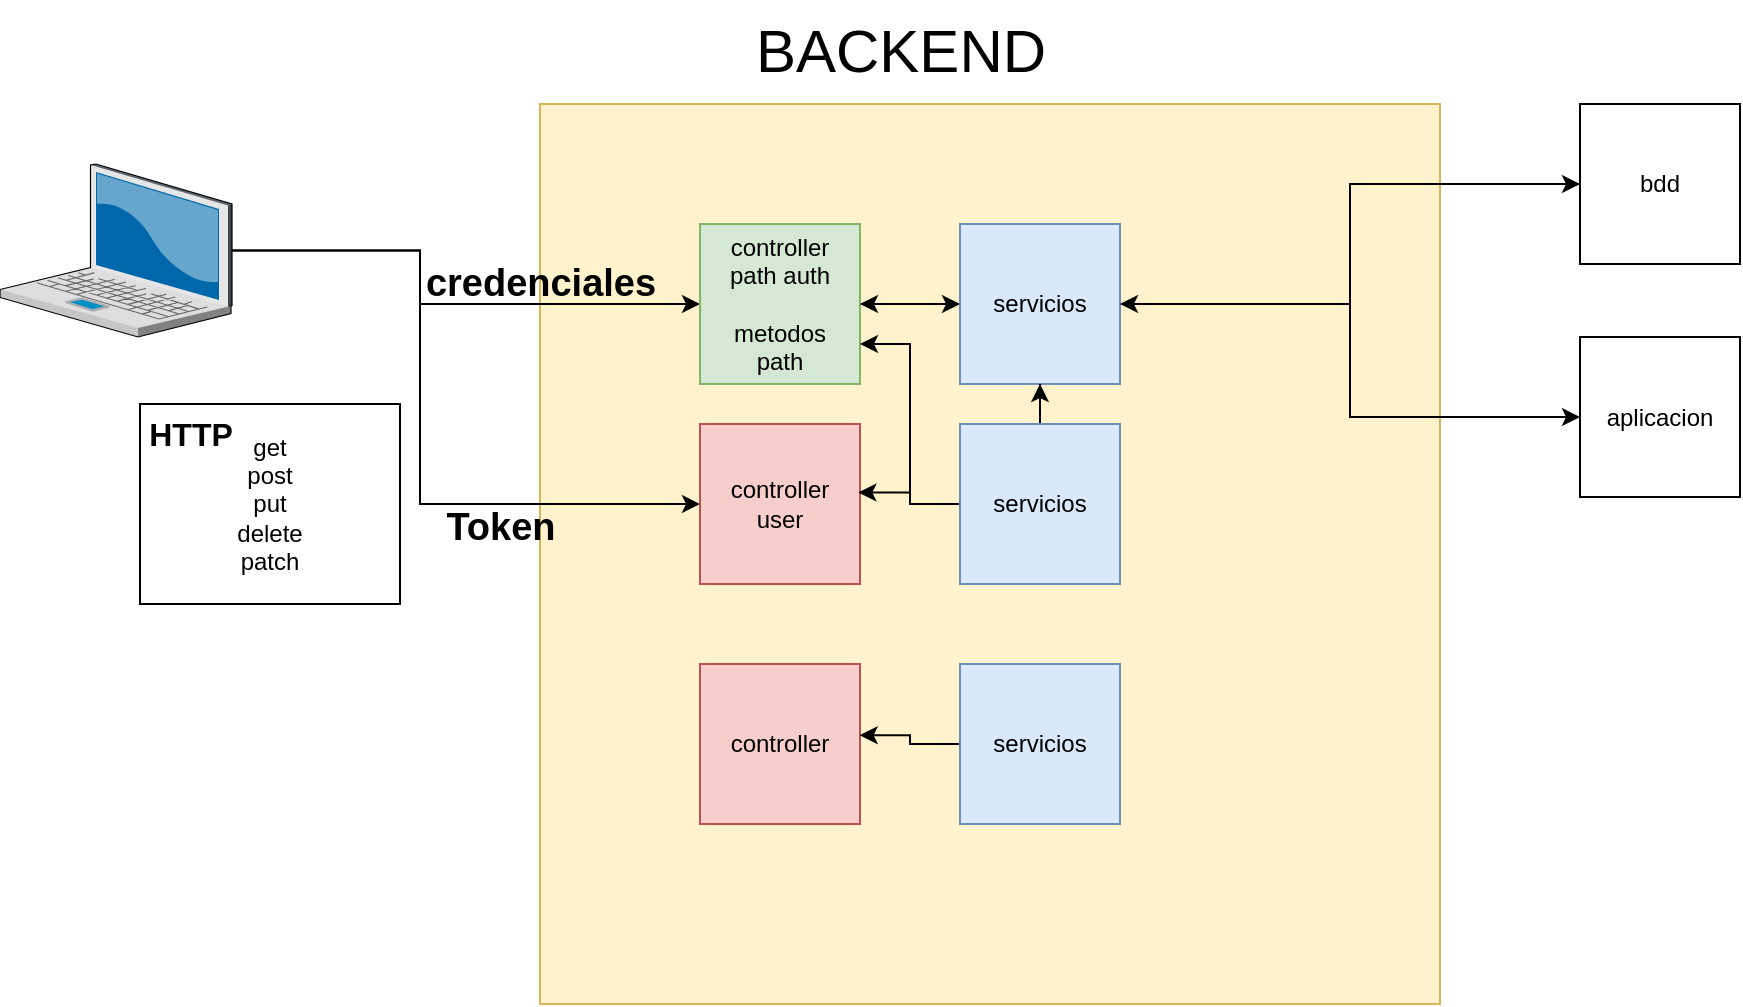 <mxfile version="21.1.9" type="device">
  <diagram name="Página-1" id="LPYJO1rMF5mASeXByl_q">
    <mxGraphModel dx="1816" dy="632" grid="1" gridSize="10" guides="1" tooltips="1" connect="1" arrows="1" fold="1" page="1" pageScale="1" pageWidth="827" pageHeight="1169" math="0" shadow="0">
      <root>
        <mxCell id="0" />
        <mxCell id="1" parent="0" />
        <mxCell id="WGciW0yKFEdYIVCfGIZ3-1" value="" style="whiteSpace=wrap;html=1;aspect=fixed;fillColor=#fff2cc;strokeColor=#d6b656;" vertex="1" parent="1">
          <mxGeometry x="180" y="240" width="450" height="450" as="geometry" />
        </mxCell>
        <mxCell id="WGciW0yKFEdYIVCfGIZ3-2" value="&lt;font style=&quot;font-size: 30px;&quot;&gt;BACKEND&lt;/font&gt;" style="text;html=1;align=center;verticalAlign=middle;resizable=0;points=[];autosize=1;strokeColor=none;fillColor=none;" vertex="1" parent="1">
          <mxGeometry x="275" y="188" width="170" height="50" as="geometry" />
        </mxCell>
        <mxCell id="WGciW0yKFEdYIVCfGIZ3-4" style="edgeStyle=orthogonalEdgeStyle;rounded=0;orthogonalLoop=1;jettySize=auto;html=1;" edge="1" parent="1" source="WGciW0yKFEdYIVCfGIZ3-3" target="WGciW0yKFEdYIVCfGIZ3-5">
          <mxGeometry relative="1" as="geometry">
            <Array as="points">
              <mxPoint x="120" y="313" />
              <mxPoint x="120" y="340" />
            </Array>
          </mxGeometry>
        </mxCell>
        <mxCell id="WGciW0yKFEdYIVCfGIZ3-15" style="edgeStyle=orthogonalEdgeStyle;rounded=0;orthogonalLoop=1;jettySize=auto;html=1;entryX=0;entryY=0.5;entryDx=0;entryDy=0;" edge="1" parent="1" source="WGciW0yKFEdYIVCfGIZ3-3" target="WGciW0yKFEdYIVCfGIZ3-6">
          <mxGeometry relative="1" as="geometry">
            <Array as="points">
              <mxPoint x="120" y="313" />
              <mxPoint x="120" y="440" />
            </Array>
          </mxGeometry>
        </mxCell>
        <mxCell id="WGciW0yKFEdYIVCfGIZ3-3" value="" style="verticalLabelPosition=bottom;sketch=0;aspect=fixed;html=1;verticalAlign=top;strokeColor=none;align=center;outlineConnect=0;shape=mxgraph.citrix.laptop_2;" vertex="1" parent="1">
          <mxGeometry x="-90" y="270" width="116" height="86.5" as="geometry" />
        </mxCell>
        <mxCell id="WGciW0yKFEdYIVCfGIZ3-20" style="edgeStyle=orthogonalEdgeStyle;rounded=0;orthogonalLoop=1;jettySize=auto;html=1;" edge="1" parent="1" source="WGciW0yKFEdYIVCfGIZ3-5" target="WGciW0yKFEdYIVCfGIZ3-8">
          <mxGeometry relative="1" as="geometry" />
        </mxCell>
        <mxCell id="WGciW0yKFEdYIVCfGIZ3-5" value="controller&lt;br&gt;path auth&lt;br&gt;&lt;br&gt;metodos&lt;br&gt;path" style="whiteSpace=wrap;html=1;aspect=fixed;fillColor=#d5e8d4;strokeColor=#82b366;" vertex="1" parent="1">
          <mxGeometry x="260" y="300" width="80" height="80" as="geometry" />
        </mxCell>
        <mxCell id="WGciW0yKFEdYIVCfGIZ3-6" value="controller&lt;br&gt;user" style="whiteSpace=wrap;html=1;aspect=fixed;fillColor=#f8cecc;strokeColor=#b85450;" vertex="1" parent="1">
          <mxGeometry x="260" y="400" width="80" height="80" as="geometry" />
        </mxCell>
        <mxCell id="WGciW0yKFEdYIVCfGIZ3-7" value="controller" style="whiteSpace=wrap;html=1;aspect=fixed;fillColor=#f8cecc;strokeColor=#b85450;" vertex="1" parent="1">
          <mxGeometry x="260" y="520" width="80" height="80" as="geometry" />
        </mxCell>
        <mxCell id="WGciW0yKFEdYIVCfGIZ3-11" style="edgeStyle=orthogonalEdgeStyle;rounded=0;orthogonalLoop=1;jettySize=auto;html=1;entryX=1;entryY=0.5;entryDx=0;entryDy=0;" edge="1" parent="1" source="WGciW0yKFEdYIVCfGIZ3-8" target="WGciW0yKFEdYIVCfGIZ3-5">
          <mxGeometry relative="1" as="geometry" />
        </mxCell>
        <mxCell id="WGciW0yKFEdYIVCfGIZ3-18" style="edgeStyle=orthogonalEdgeStyle;rounded=0;orthogonalLoop=1;jettySize=auto;html=1;" edge="1" parent="1" source="WGciW0yKFEdYIVCfGIZ3-8" target="WGciW0yKFEdYIVCfGIZ3-16">
          <mxGeometry relative="1" as="geometry" />
        </mxCell>
        <mxCell id="WGciW0yKFEdYIVCfGIZ3-19" style="edgeStyle=orthogonalEdgeStyle;rounded=0;orthogonalLoop=1;jettySize=auto;html=1;entryX=0;entryY=0.5;entryDx=0;entryDy=0;" edge="1" parent="1" source="WGciW0yKFEdYIVCfGIZ3-8" target="WGciW0yKFEdYIVCfGIZ3-17">
          <mxGeometry relative="1" as="geometry" />
        </mxCell>
        <mxCell id="WGciW0yKFEdYIVCfGIZ3-8" value="servicios" style="whiteSpace=wrap;html=1;aspect=fixed;fillColor=#dae8fc;strokeColor=#6c8ebf;" vertex="1" parent="1">
          <mxGeometry x="390" y="300" width="80" height="80" as="geometry" />
        </mxCell>
        <mxCell id="WGciW0yKFEdYIVCfGIZ3-12" style="edgeStyle=orthogonalEdgeStyle;rounded=0;orthogonalLoop=1;jettySize=auto;html=1;entryX=1;entryY=0.75;entryDx=0;entryDy=0;" edge="1" parent="1" source="WGciW0yKFEdYIVCfGIZ3-9" target="WGciW0yKFEdYIVCfGIZ3-5">
          <mxGeometry relative="1" as="geometry" />
        </mxCell>
        <mxCell id="WGciW0yKFEdYIVCfGIZ3-13" style="edgeStyle=orthogonalEdgeStyle;rounded=0;orthogonalLoop=1;jettySize=auto;html=1;entryX=0.99;entryY=0.428;entryDx=0;entryDy=0;entryPerimeter=0;" edge="1" parent="1" source="WGciW0yKFEdYIVCfGIZ3-9" target="WGciW0yKFEdYIVCfGIZ3-6">
          <mxGeometry relative="1" as="geometry" />
        </mxCell>
        <mxCell id="WGciW0yKFEdYIVCfGIZ3-9" value="servicios" style="whiteSpace=wrap;html=1;aspect=fixed;fillColor=#dae8fc;strokeColor=#6c8ebf;" vertex="1" parent="1">
          <mxGeometry x="390" y="400" width="80" height="80" as="geometry" />
        </mxCell>
        <mxCell id="WGciW0yKFEdYIVCfGIZ3-14" style="edgeStyle=orthogonalEdgeStyle;rounded=0;orthogonalLoop=1;jettySize=auto;html=1;entryX=0.998;entryY=0.445;entryDx=0;entryDy=0;entryPerimeter=0;" edge="1" parent="1" source="WGciW0yKFEdYIVCfGIZ3-10" target="WGciW0yKFEdYIVCfGIZ3-7">
          <mxGeometry relative="1" as="geometry" />
        </mxCell>
        <mxCell id="WGciW0yKFEdYIVCfGIZ3-10" value="servicios" style="whiteSpace=wrap;html=1;aspect=fixed;fillColor=#dae8fc;strokeColor=#6c8ebf;" vertex="1" parent="1">
          <mxGeometry x="390" y="520" width="80" height="80" as="geometry" />
        </mxCell>
        <mxCell id="WGciW0yKFEdYIVCfGIZ3-21" style="edgeStyle=orthogonalEdgeStyle;rounded=0;orthogonalLoop=1;jettySize=auto;html=1;" edge="1" parent="1" source="WGciW0yKFEdYIVCfGIZ3-16" target="WGciW0yKFEdYIVCfGIZ3-8">
          <mxGeometry relative="1" as="geometry" />
        </mxCell>
        <mxCell id="WGciW0yKFEdYIVCfGIZ3-16" value="bdd" style="whiteSpace=wrap;html=1;aspect=fixed;" vertex="1" parent="1">
          <mxGeometry x="700" y="240" width="80" height="80" as="geometry" />
        </mxCell>
        <mxCell id="WGciW0yKFEdYIVCfGIZ3-17" value="aplicacion" style="whiteSpace=wrap;html=1;aspect=fixed;" vertex="1" parent="1">
          <mxGeometry x="700" y="356.5" width="80" height="80" as="geometry" />
        </mxCell>
        <mxCell id="WGciW0yKFEdYIVCfGIZ3-22" value="&lt;b&gt;&lt;font style=&quot;font-size: 19px;&quot;&gt;Token&lt;/font&gt;&lt;/b&gt;" style="text;html=1;align=center;verticalAlign=middle;resizable=0;points=[];autosize=1;strokeColor=none;fillColor=none;" vertex="1" parent="1">
          <mxGeometry x="120" y="431.5" width="80" height="40" as="geometry" />
        </mxCell>
        <mxCell id="WGciW0yKFEdYIVCfGIZ3-23" value="&lt;b&gt;&lt;font style=&quot;font-size: 19px;&quot;&gt;credenciales&lt;/font&gt;&lt;/b&gt;" style="text;html=1;align=center;verticalAlign=middle;resizable=0;points=[];autosize=1;strokeColor=none;fillColor=none;" vertex="1" parent="1">
          <mxGeometry x="110" y="310" width="140" height="40" as="geometry" />
        </mxCell>
        <mxCell id="WGciW0yKFEdYIVCfGIZ3-25" value="get&lt;br&gt;post&lt;br&gt;put&lt;br&gt;delete&lt;br&gt;patch" style="rounded=0;whiteSpace=wrap;html=1;" vertex="1" parent="1">
          <mxGeometry x="-20" y="390" width="130" height="100" as="geometry" />
        </mxCell>
        <mxCell id="WGciW0yKFEdYIVCfGIZ3-24" value="&lt;b&gt;&lt;font style=&quot;font-size: 16px;&quot;&gt;HTTP&lt;/font&gt;&lt;/b&gt;" style="text;html=1;align=center;verticalAlign=middle;resizable=0;points=[];autosize=1;strokeColor=none;fillColor=none;" vertex="1" parent="1">
          <mxGeometry x="-30" y="390" width="70" height="30" as="geometry" />
        </mxCell>
        <mxCell id="WGciW0yKFEdYIVCfGIZ3-28" style="edgeStyle=orthogonalEdgeStyle;rounded=0;orthogonalLoop=1;jettySize=auto;html=1;entryX=0.5;entryY=1;entryDx=0;entryDy=0;" edge="1" parent="1" source="WGciW0yKFEdYIVCfGIZ3-26" target="WGciW0yKFEdYIVCfGIZ3-8">
          <mxGeometry relative="1" as="geometry" />
        </mxCell>
        <mxCell id="WGciW0yKFEdYIVCfGIZ3-26" value="servicios" style="whiteSpace=wrap;html=1;aspect=fixed;fillColor=#dae8fc;strokeColor=#6c8ebf;" vertex="1" parent="1">
          <mxGeometry x="390" y="400" width="80" height="80" as="geometry" />
        </mxCell>
        <mxCell id="WGciW0yKFEdYIVCfGIZ3-27" value="servicios" style="whiteSpace=wrap;html=1;aspect=fixed;fillColor=#dae8fc;strokeColor=#6c8ebf;" vertex="1" parent="1">
          <mxGeometry x="390" y="520" width="80" height="80" as="geometry" />
        </mxCell>
      </root>
    </mxGraphModel>
  </diagram>
</mxfile>
